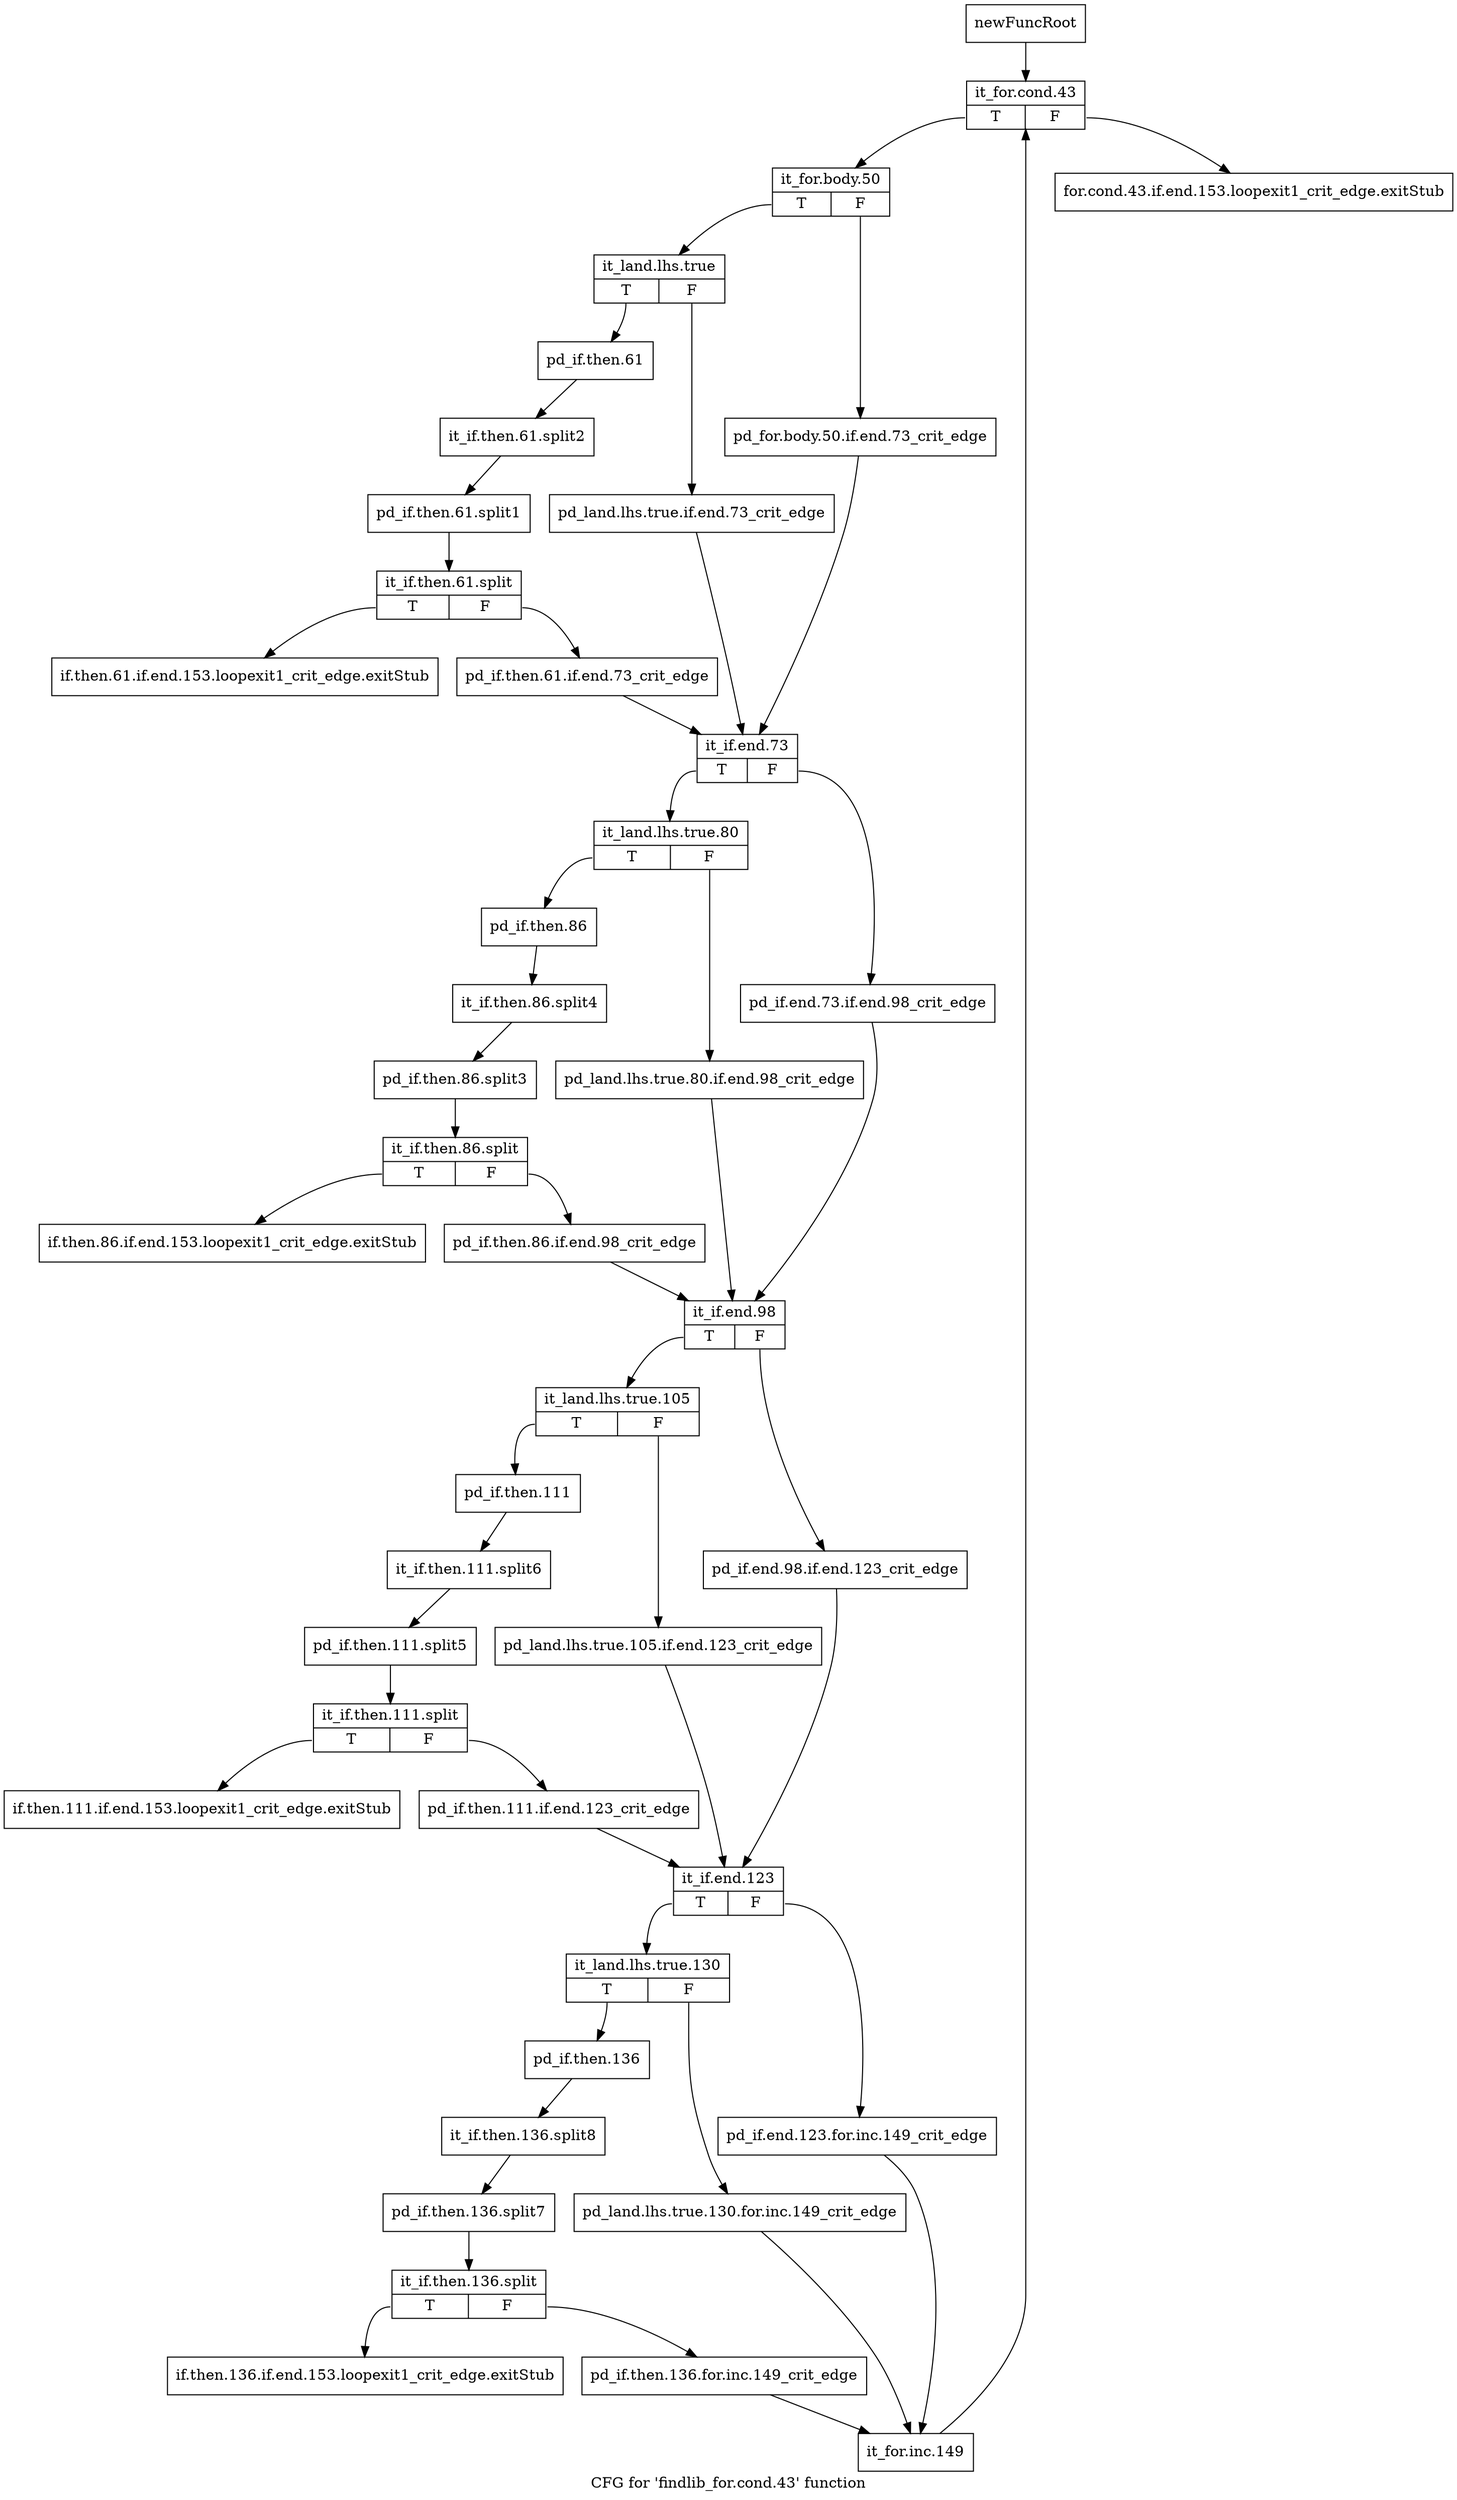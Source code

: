 digraph "CFG for 'findlib_for.cond.43' function" {
	label="CFG for 'findlib_for.cond.43' function";

	Node0x3de44d0 [shape=record,label="{newFuncRoot}"];
	Node0x3de44d0 -> Node0x3de46b0;
	Node0x3de4520 [shape=record,label="{for.cond.43.if.end.153.loopexit1_crit_edge.exitStub}"];
	Node0x3de4570 [shape=record,label="{if.then.61.if.end.153.loopexit1_crit_edge.exitStub}"];
	Node0x3de45c0 [shape=record,label="{if.then.86.if.end.153.loopexit1_crit_edge.exitStub}"];
	Node0x3de4610 [shape=record,label="{if.then.111.if.end.153.loopexit1_crit_edge.exitStub}"];
	Node0x3de4660 [shape=record,label="{if.then.136.if.end.153.loopexit1_crit_edge.exitStub}"];
	Node0x3de46b0 [shape=record,label="{it_for.cond.43|{<s0>T|<s1>F}}"];
	Node0x3de46b0:s0 -> Node0x3de4700;
	Node0x3de46b0:s1 -> Node0x3de4520;
	Node0x3de4700 [shape=record,label="{it_for.body.50|{<s0>T|<s1>F}}"];
	Node0x3de4700:s0 -> Node0x3de47a0;
	Node0x3de4700:s1 -> Node0x3de4750;
	Node0x3de4750 [shape=record,label="{pd_for.body.50.if.end.73_crit_edge}"];
	Node0x3de4750 -> Node0x3de48e0;
	Node0x3de47a0 [shape=record,label="{it_land.lhs.true|{<s0>T|<s1>F}}"];
	Node0x3de47a0:s0 -> Node0x3de4840;
	Node0x3de47a0:s1 -> Node0x3de47f0;
	Node0x3de47f0 [shape=record,label="{pd_land.lhs.true.if.end.73_crit_edge}"];
	Node0x3de47f0 -> Node0x3de48e0;
	Node0x3de4840 [shape=record,label="{pd_if.then.61}"];
	Node0x3de4840 -> Node0x4fa36c0;
	Node0x4fa36c0 [shape=record,label="{it_if.then.61.split2}"];
	Node0x4fa36c0 -> Node0x4fa34e0;
	Node0x4fa34e0 [shape=record,label="{pd_if.then.61.split1}"];
	Node0x4fa34e0 -> Node0x4fa3530;
	Node0x4fa3530 [shape=record,label="{it_if.then.61.split|{<s0>T|<s1>F}}"];
	Node0x4fa3530:s0 -> Node0x3de4570;
	Node0x4fa3530:s1 -> Node0x3de4890;
	Node0x3de4890 [shape=record,label="{pd_if.then.61.if.end.73_crit_edge}"];
	Node0x3de4890 -> Node0x3de48e0;
	Node0x3de48e0 [shape=record,label="{it_if.end.73|{<s0>T|<s1>F}}"];
	Node0x3de48e0:s0 -> Node0x3de4980;
	Node0x3de48e0:s1 -> Node0x3de4930;
	Node0x3de4930 [shape=record,label="{pd_if.end.73.if.end.98_crit_edge}"];
	Node0x3de4930 -> Node0x3de4ac0;
	Node0x3de4980 [shape=record,label="{it_land.lhs.true.80|{<s0>T|<s1>F}}"];
	Node0x3de4980:s0 -> Node0x3de4a20;
	Node0x3de4980:s1 -> Node0x3de49d0;
	Node0x3de49d0 [shape=record,label="{pd_land.lhs.true.80.if.end.98_crit_edge}"];
	Node0x3de49d0 -> Node0x3de4ac0;
	Node0x3de4a20 [shape=record,label="{pd_if.then.86}"];
	Node0x3de4a20 -> Node0x4fa3760;
	Node0x4fa3760 [shape=record,label="{it_if.then.86.split4}"];
	Node0x4fa3760 -> Node0x4fa37b0;
	Node0x4fa37b0 [shape=record,label="{pd_if.then.86.split3}"];
	Node0x4fa37b0 -> Node0x4fa3710;
	Node0x4fa3710 [shape=record,label="{it_if.then.86.split|{<s0>T|<s1>F}}"];
	Node0x4fa3710:s0 -> Node0x3de45c0;
	Node0x4fa3710:s1 -> Node0x3de4a70;
	Node0x3de4a70 [shape=record,label="{pd_if.then.86.if.end.98_crit_edge}"];
	Node0x3de4a70 -> Node0x3de4ac0;
	Node0x3de4ac0 [shape=record,label="{it_if.end.98|{<s0>T|<s1>F}}"];
	Node0x3de4ac0:s0 -> Node0x3de4b60;
	Node0x3de4ac0:s1 -> Node0x3de4b10;
	Node0x3de4b10 [shape=record,label="{pd_if.end.98.if.end.123_crit_edge}"];
	Node0x3de4b10 -> Node0x3de4ca0;
	Node0x3de4b60 [shape=record,label="{it_land.lhs.true.105|{<s0>T|<s1>F}}"];
	Node0x3de4b60:s0 -> Node0x3de4c00;
	Node0x3de4b60:s1 -> Node0x3de4bb0;
	Node0x3de4bb0 [shape=record,label="{pd_land.lhs.true.105.if.end.123_crit_edge}"];
	Node0x3de4bb0 -> Node0x3de4ca0;
	Node0x3de4c00 [shape=record,label="{pd_if.then.111}"];
	Node0x3de4c00 -> Node0x4fa3940;
	Node0x4fa3940 [shape=record,label="{it_if.then.111.split6}"];
	Node0x4fa3940 -> Node0x4fa3620;
	Node0x4fa3620 [shape=record,label="{pd_if.then.111.split5}"];
	Node0x4fa3620 -> Node0x4fa3800;
	Node0x4fa3800 [shape=record,label="{it_if.then.111.split|{<s0>T|<s1>F}}"];
	Node0x4fa3800:s0 -> Node0x3de4610;
	Node0x4fa3800:s1 -> Node0x3de4c50;
	Node0x3de4c50 [shape=record,label="{pd_if.then.111.if.end.123_crit_edge}"];
	Node0x3de4c50 -> Node0x3de4ca0;
	Node0x3de4ca0 [shape=record,label="{it_if.end.123|{<s0>T|<s1>F}}"];
	Node0x3de4ca0:s0 -> Node0x3de4d40;
	Node0x3de4ca0:s1 -> Node0x3de4cf0;
	Node0x3de4cf0 [shape=record,label="{pd_if.end.123.for.inc.149_crit_edge}"];
	Node0x3de4cf0 -> Node0x3de4e80;
	Node0x3de4d40 [shape=record,label="{it_land.lhs.true.130|{<s0>T|<s1>F}}"];
	Node0x3de4d40:s0 -> Node0x3de4de0;
	Node0x3de4d40:s1 -> Node0x3de4d90;
	Node0x3de4d90 [shape=record,label="{pd_land.lhs.true.130.for.inc.149_crit_edge}"];
	Node0x3de4d90 -> Node0x3de4e80;
	Node0x3de4de0 [shape=record,label="{pd_if.then.136}"];
	Node0x3de4de0 -> Node0x4fa3c10;
	Node0x4fa3c10 [shape=record,label="{it_if.then.136.split8}"];
	Node0x4fa3c10 -> Node0x4fa3a30;
	Node0x4fa3a30 [shape=record,label="{pd_if.then.136.split7}"];
	Node0x4fa3a30 -> Node0x4fa3990;
	Node0x4fa3990 [shape=record,label="{it_if.then.136.split|{<s0>T|<s1>F}}"];
	Node0x4fa3990:s0 -> Node0x3de4660;
	Node0x4fa3990:s1 -> Node0x3de4e30;
	Node0x3de4e30 [shape=record,label="{pd_if.then.136.for.inc.149_crit_edge}"];
	Node0x3de4e30 -> Node0x3de4e80;
	Node0x3de4e80 [shape=record,label="{it_for.inc.149}"];
	Node0x3de4e80 -> Node0x3de46b0;
}
